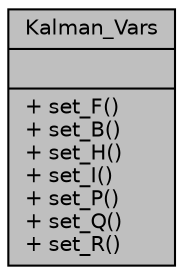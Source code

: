 digraph "Kalman_Vars"
{
 // INTERACTIVE_SVG=YES
 // LATEX_PDF_SIZE
  edge [fontname="Helvetica",fontsize="10",labelfontname="Helvetica",labelfontsize="10"];
  node [fontname="Helvetica",fontsize="10",shape=record];
  Node1 [label="{Kalman_Vars\n||+ set_F()\l+ set_B()\l+ set_H()\l+ set_I()\l+ set_P()\l+ set_Q()\l+ set_R()\l}",height=0.2,width=0.4,color="black", fillcolor="grey75", style="filled", fontcolor="black",tooltip=" "];
}
